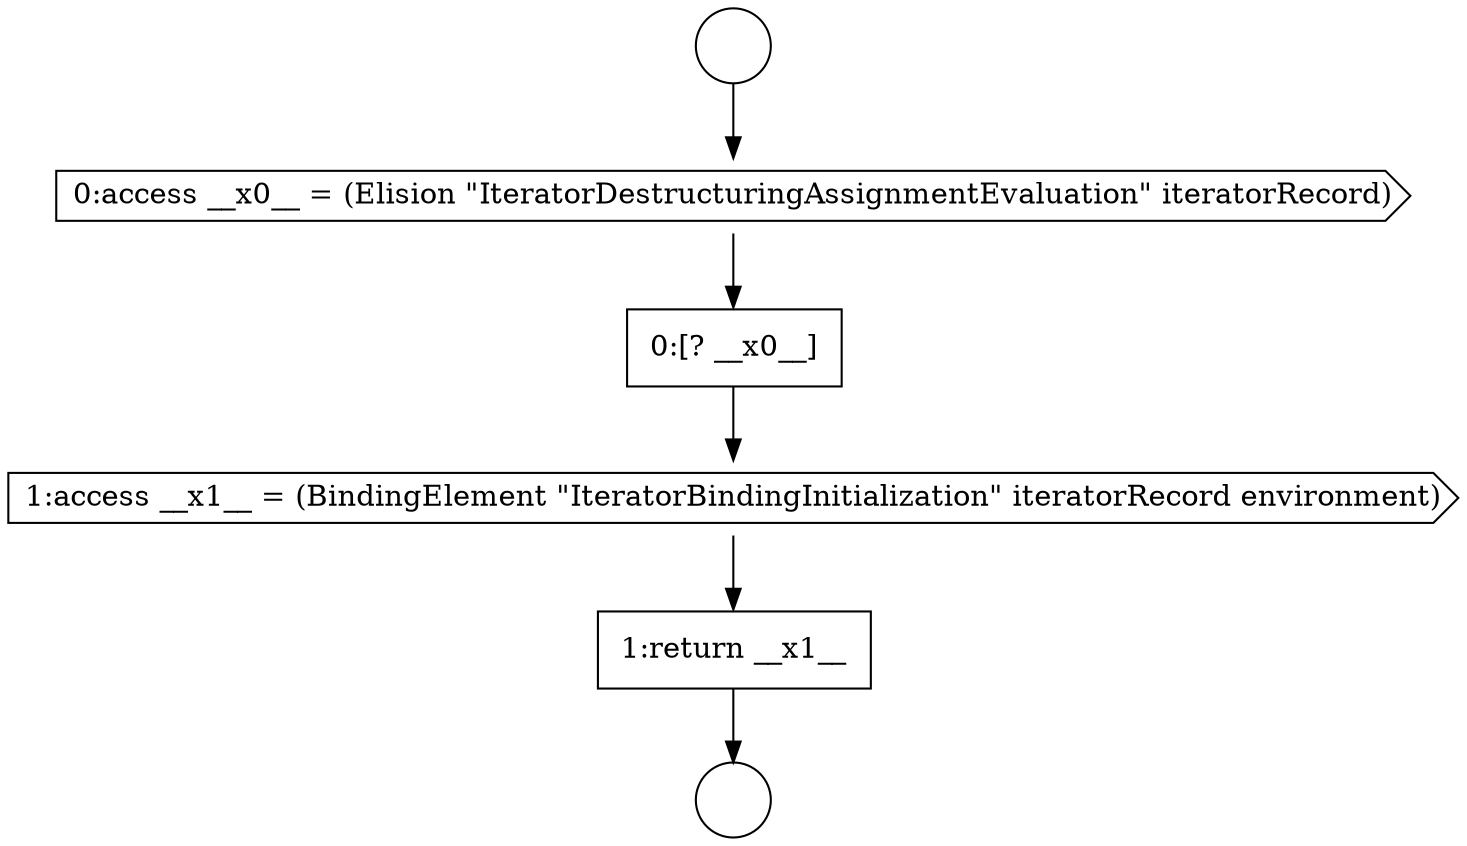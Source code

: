 digraph {
  node6251 [shape=circle label=" " color="black" fillcolor="white" style=filled]
  node6253 [shape=cds, label=<<font color="black">0:access __x0__ = (Elision &quot;IteratorDestructuringAssignmentEvaluation&quot; iteratorRecord)</font>> color="black" fillcolor="white" style=filled]
  node6256 [shape=none, margin=0, label=<<font color="black">
    <table border="0" cellborder="1" cellspacing="0" cellpadding="10">
      <tr><td align="left">1:return __x1__</td></tr>
    </table>
  </font>> color="black" fillcolor="white" style=filled]
  node6255 [shape=cds, label=<<font color="black">1:access __x1__ = (BindingElement &quot;IteratorBindingInitialization&quot; iteratorRecord environment)</font>> color="black" fillcolor="white" style=filled]
  node6252 [shape=circle label=" " color="black" fillcolor="white" style=filled]
  node6254 [shape=none, margin=0, label=<<font color="black">
    <table border="0" cellborder="1" cellspacing="0" cellpadding="10">
      <tr><td align="left">0:[? __x0__]</td></tr>
    </table>
  </font>> color="black" fillcolor="white" style=filled]
  node6255 -> node6256 [ color="black"]
  node6251 -> node6253 [ color="black"]
  node6256 -> node6252 [ color="black"]
  node6254 -> node6255 [ color="black"]
  node6253 -> node6254 [ color="black"]
}
